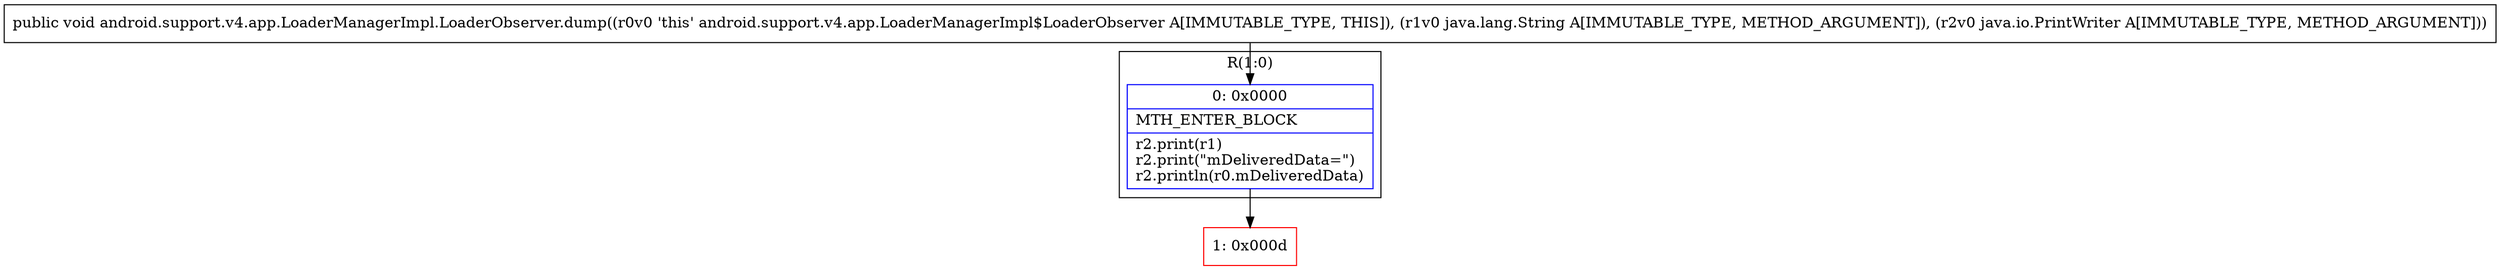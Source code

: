 digraph "CFG forandroid.support.v4.app.LoaderManagerImpl.LoaderObserver.dump(Ljava\/lang\/String;Ljava\/io\/PrintWriter;)V" {
subgraph cluster_Region_555248291 {
label = "R(1:0)";
node [shape=record,color=blue];
Node_0 [shape=record,label="{0\:\ 0x0000|MTH_ENTER_BLOCK\l|r2.print(r1)\lr2.print(\"mDeliveredData=\")\lr2.println(r0.mDeliveredData)\l}"];
}
Node_1 [shape=record,color=red,label="{1\:\ 0x000d}"];
MethodNode[shape=record,label="{public void android.support.v4.app.LoaderManagerImpl.LoaderObserver.dump((r0v0 'this' android.support.v4.app.LoaderManagerImpl$LoaderObserver A[IMMUTABLE_TYPE, THIS]), (r1v0 java.lang.String A[IMMUTABLE_TYPE, METHOD_ARGUMENT]), (r2v0 java.io.PrintWriter A[IMMUTABLE_TYPE, METHOD_ARGUMENT])) }"];
MethodNode -> Node_0;
Node_0 -> Node_1;
}

